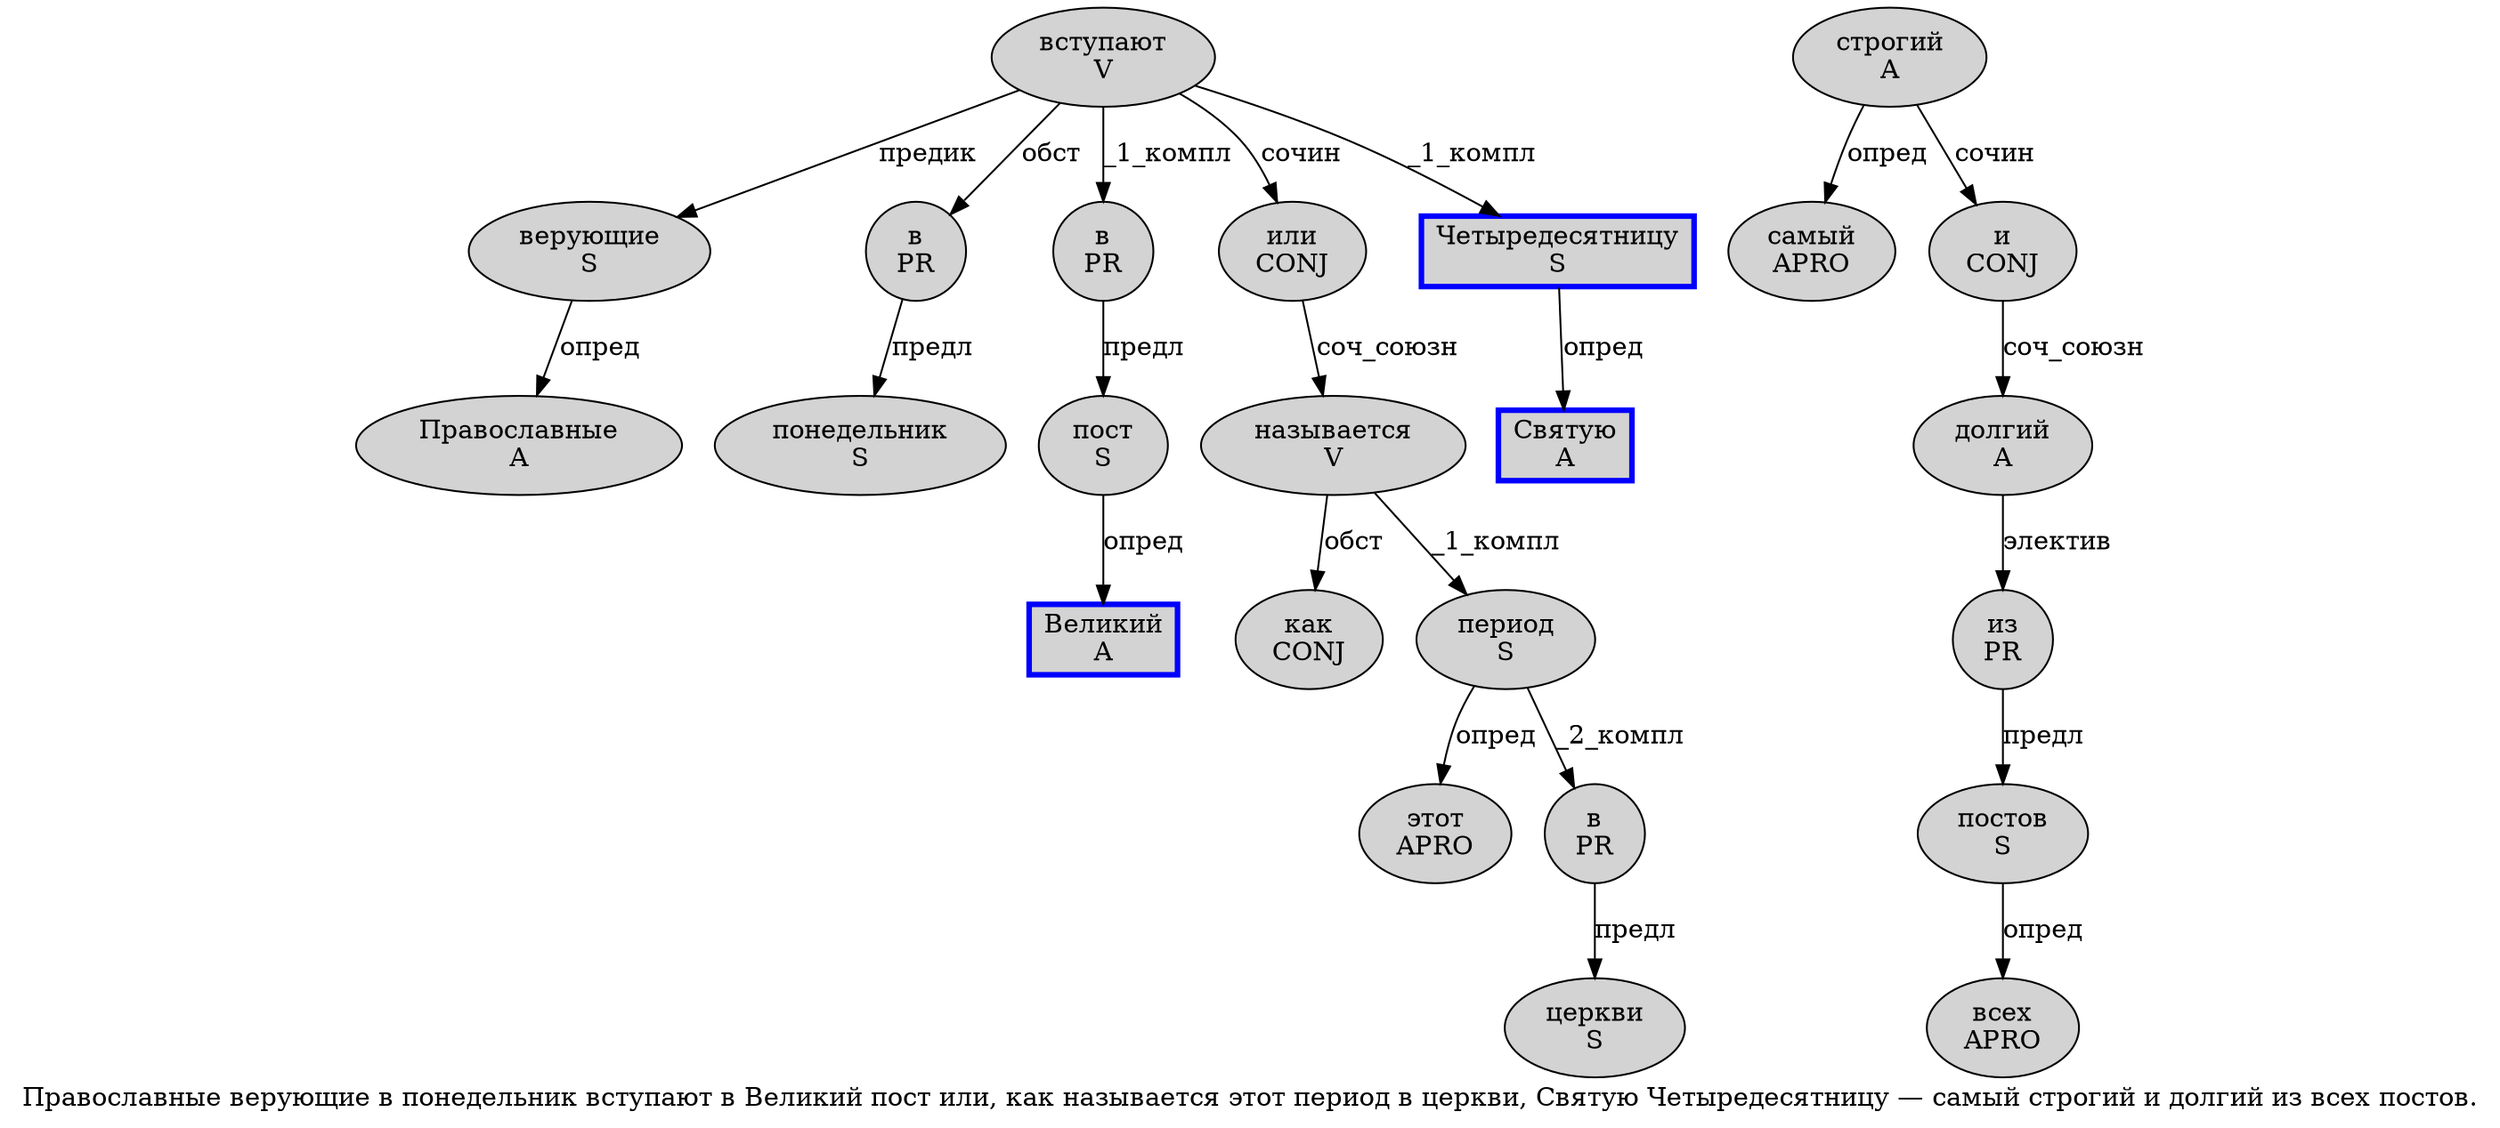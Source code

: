digraph SENTENCE_1034 {
	graph [label="Православные верующие в понедельник вступают в Великий пост или, как называется этот период в церкви, Святую Четыредесятницу — самый строгий и долгий из всех постов."]
	node [style=filled]
		0 [label="Православные
A" color="" fillcolor=lightgray penwidth=1 shape=ellipse]
		1 [label="верующие
S" color="" fillcolor=lightgray penwidth=1 shape=ellipse]
		2 [label="в
PR" color="" fillcolor=lightgray penwidth=1 shape=ellipse]
		3 [label="понедельник
S" color="" fillcolor=lightgray penwidth=1 shape=ellipse]
		4 [label="вступают
V" color="" fillcolor=lightgray penwidth=1 shape=ellipse]
		5 [label="в
PR" color="" fillcolor=lightgray penwidth=1 shape=ellipse]
		6 [label="Великий
A" color=blue fillcolor=lightgray penwidth=3 shape=box]
		7 [label="пост
S" color="" fillcolor=lightgray penwidth=1 shape=ellipse]
		8 [label="или
CONJ" color="" fillcolor=lightgray penwidth=1 shape=ellipse]
		10 [label="как
CONJ" color="" fillcolor=lightgray penwidth=1 shape=ellipse]
		11 [label="называется
V" color="" fillcolor=lightgray penwidth=1 shape=ellipse]
		12 [label="этот
APRO" color="" fillcolor=lightgray penwidth=1 shape=ellipse]
		13 [label="период
S" color="" fillcolor=lightgray penwidth=1 shape=ellipse]
		14 [label="в
PR" color="" fillcolor=lightgray penwidth=1 shape=ellipse]
		15 [label="церкви
S" color="" fillcolor=lightgray penwidth=1 shape=ellipse]
		17 [label="Святую
A" color=blue fillcolor=lightgray penwidth=3 shape=box]
		18 [label="Четыредесятницу
S" color=blue fillcolor=lightgray penwidth=3 shape=box]
		20 [label="самый
APRO" color="" fillcolor=lightgray penwidth=1 shape=ellipse]
		21 [label="строгий
A" color="" fillcolor=lightgray penwidth=1 shape=ellipse]
		22 [label="и
CONJ" color="" fillcolor=lightgray penwidth=1 shape=ellipse]
		23 [label="долгий
A" color="" fillcolor=lightgray penwidth=1 shape=ellipse]
		24 [label="из
PR" color="" fillcolor=lightgray penwidth=1 shape=ellipse]
		25 [label="всех
APRO" color="" fillcolor=lightgray penwidth=1 shape=ellipse]
		26 [label="постов
S" color="" fillcolor=lightgray penwidth=1 shape=ellipse]
			7 -> 6 [label="опред"]
			13 -> 12 [label="опред"]
			13 -> 14 [label="_2_компл"]
			18 -> 17 [label="опред"]
			22 -> 23 [label="соч_союзн"]
			26 -> 25 [label="опред"]
			1 -> 0 [label="опред"]
			21 -> 20 [label="опред"]
			21 -> 22 [label="сочин"]
			2 -> 3 [label="предл"]
			23 -> 24 [label="электив"]
			14 -> 15 [label="предл"]
			4 -> 1 [label="предик"]
			4 -> 2 [label="обст"]
			4 -> 5 [label="_1_компл"]
			4 -> 8 [label="сочин"]
			4 -> 18 [label="_1_компл"]
			11 -> 10 [label="обст"]
			11 -> 13 [label="_1_компл"]
			24 -> 26 [label="предл"]
			8 -> 11 [label="соч_союзн"]
			5 -> 7 [label="предл"]
}